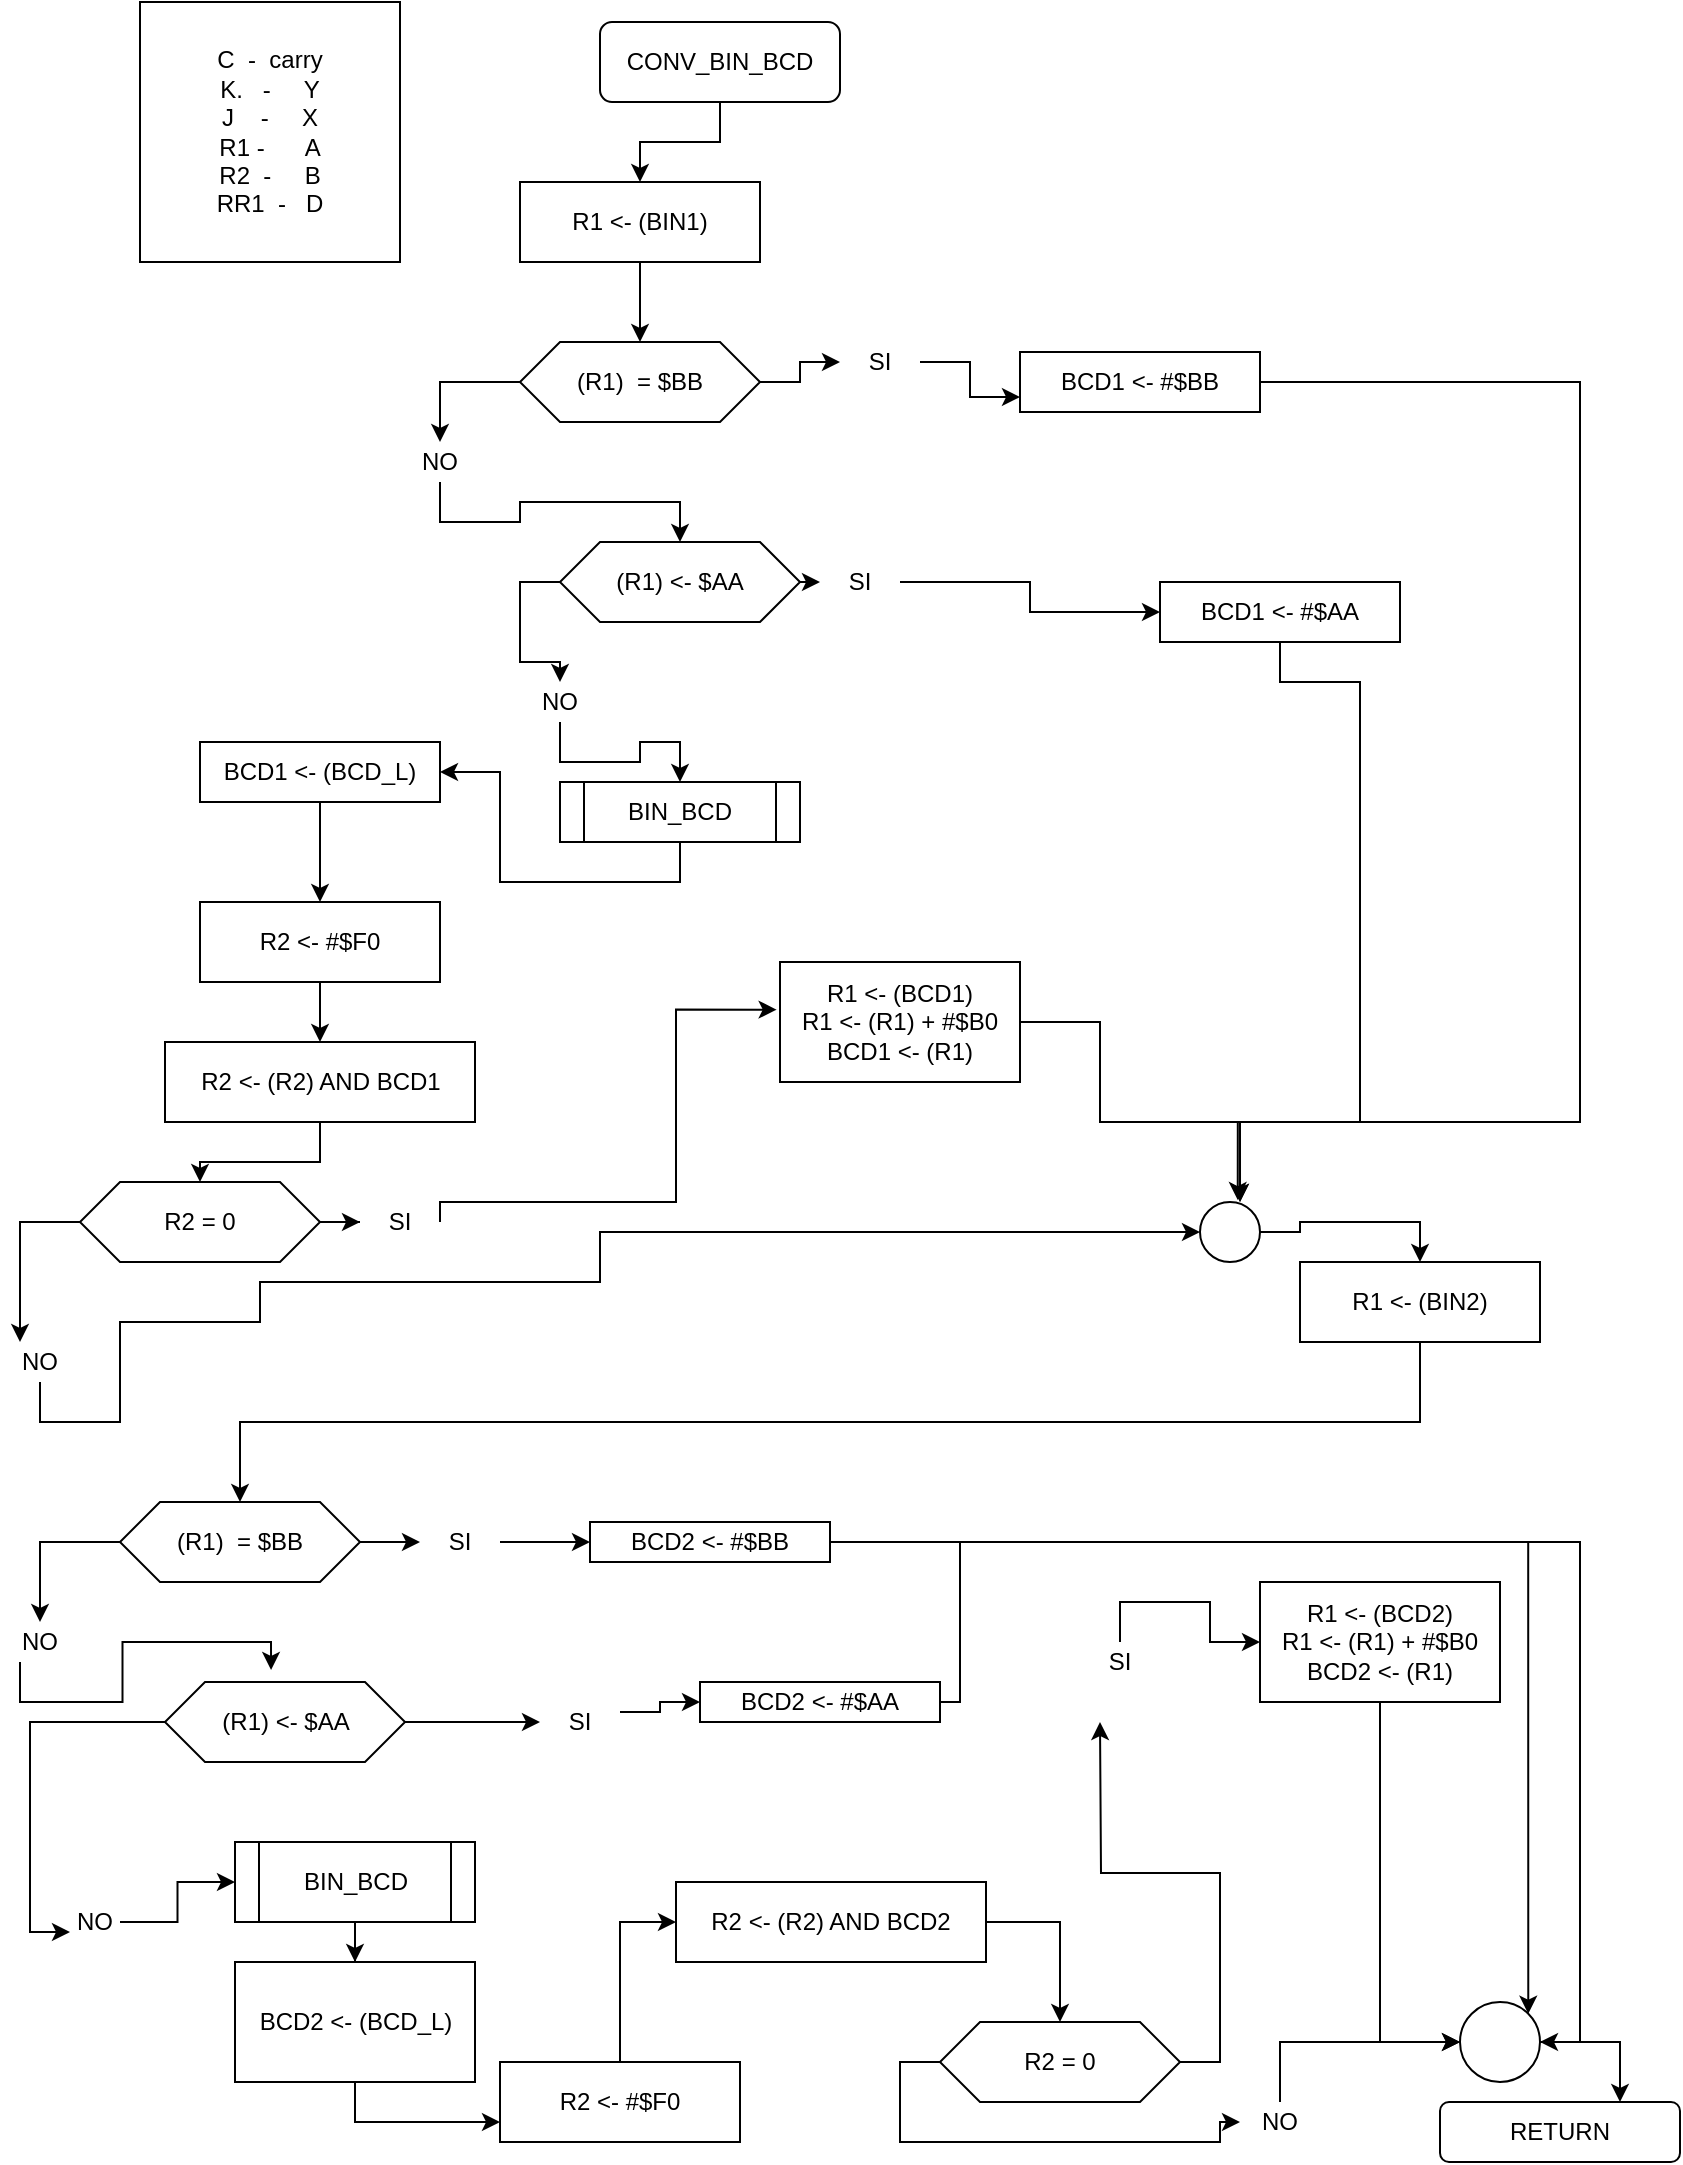<mxfile version="14.4.3" type="device"><diagram id="WEeJ5cMXc_A8zcoKHlPv" name="Page-1"><mxGraphModel dx="1002" dy="541" grid="1" gridSize="10" guides="1" tooltips="1" connect="1" arrows="1" fold="1" page="1" pageScale="1" pageWidth="850" pageHeight="1100" math="0" shadow="0"><root><mxCell id="0"/><mxCell id="1" parent="0"/><mxCell id="ZxD7ZjLDn9RprdmfrkeJ-25" value="C &amp;nbsp;- &amp;nbsp;carry&lt;br&gt;K. &amp;nbsp; - &amp;nbsp; &amp;nbsp; Y&lt;br&gt;J &amp;nbsp; &amp;nbsp;- &amp;nbsp; &amp;nbsp; X&lt;br&gt;R1 - &amp;nbsp; &amp;nbsp; &amp;nbsp;A&lt;br&gt;R2 &amp;nbsp;- &amp;nbsp; &amp;nbsp; B&lt;br&gt;RR1 &amp;nbsp;- &amp;nbsp; D" style="whiteSpace=wrap;html=1;aspect=fixed;" vertex="1" parent="1"><mxGeometry x="80" y="20" width="130" height="130" as="geometry"/></mxCell><mxCell id="ZxD7ZjLDn9RprdmfrkeJ-28" style="edgeStyle=orthogonalEdgeStyle;rounded=0;orthogonalLoop=1;jettySize=auto;html=1;entryX=0.5;entryY=0;entryDx=0;entryDy=0;" edge="1" parent="1" source="ZxD7ZjLDn9RprdmfrkeJ-26" target="ZxD7ZjLDn9RprdmfrkeJ-27"><mxGeometry relative="1" as="geometry"/></mxCell><mxCell id="ZxD7ZjLDn9RprdmfrkeJ-26" value="CONV_BIN_BCD" style="rounded=1;whiteSpace=wrap;html=1;" vertex="1" parent="1"><mxGeometry x="310" y="30" width="120" height="40" as="geometry"/></mxCell><mxCell id="ZxD7ZjLDn9RprdmfrkeJ-31" style="edgeStyle=orthogonalEdgeStyle;rounded=0;orthogonalLoop=1;jettySize=auto;html=1;exitX=0.5;exitY=1;exitDx=0;exitDy=0;" edge="1" parent="1" source="ZxD7ZjLDn9RprdmfrkeJ-27" target="ZxD7ZjLDn9RprdmfrkeJ-30"><mxGeometry relative="1" as="geometry"/></mxCell><mxCell id="ZxD7ZjLDn9RprdmfrkeJ-27" value="R1 &amp;lt;- (BIN1)" style="rounded=0;whiteSpace=wrap;html=1;" vertex="1" parent="1"><mxGeometry x="270" y="110" width="120" height="40" as="geometry"/></mxCell><mxCell id="ZxD7ZjLDn9RprdmfrkeJ-35" style="edgeStyle=orthogonalEdgeStyle;rounded=0;orthogonalLoop=1;jettySize=auto;html=1;exitX=0;exitY=0.5;exitDx=0;exitDy=0;entryX=0.5;entryY=0;entryDx=0;entryDy=0;" edge="1" parent="1" source="ZxD7ZjLDn9RprdmfrkeJ-30" target="ZxD7ZjLDn9RprdmfrkeJ-34"><mxGeometry relative="1" as="geometry"/></mxCell><mxCell id="ZxD7ZjLDn9RprdmfrkeJ-107" style="edgeStyle=orthogonalEdgeStyle;rounded=0;orthogonalLoop=1;jettySize=auto;html=1;exitX=1;exitY=0.5;exitDx=0;exitDy=0;" edge="1" parent="1" source="ZxD7ZjLDn9RprdmfrkeJ-30" target="ZxD7ZjLDn9RprdmfrkeJ-32"><mxGeometry relative="1" as="geometry"/></mxCell><mxCell id="ZxD7ZjLDn9RprdmfrkeJ-30" value="(R1) &amp;nbsp;= $BB" style="shape=hexagon;perimeter=hexagonPerimeter2;whiteSpace=wrap;html=1;fixedSize=1;" vertex="1" parent="1"><mxGeometry x="270" y="190" width="120" height="40" as="geometry"/></mxCell><mxCell id="ZxD7ZjLDn9RprdmfrkeJ-109" style="edgeStyle=orthogonalEdgeStyle;rounded=0;orthogonalLoop=1;jettySize=auto;html=1;exitX=1;exitY=0.5;exitDx=0;exitDy=0;entryX=0;entryY=0.75;entryDx=0;entryDy=0;" edge="1" parent="1" source="ZxD7ZjLDn9RprdmfrkeJ-32" target="ZxD7ZjLDn9RprdmfrkeJ-108"><mxGeometry relative="1" as="geometry"/></mxCell><mxCell id="ZxD7ZjLDn9RprdmfrkeJ-32" value="SI" style="text;html=1;strokeColor=none;fillColor=none;align=center;verticalAlign=middle;whiteSpace=wrap;rounded=0;" vertex="1" parent="1"><mxGeometry x="430" y="190" width="40" height="20" as="geometry"/></mxCell><mxCell id="ZxD7ZjLDn9RprdmfrkeJ-37" style="edgeStyle=orthogonalEdgeStyle;rounded=0;orthogonalLoop=1;jettySize=auto;html=1;exitX=0.5;exitY=1;exitDx=0;exitDy=0;entryX=0.5;entryY=0;entryDx=0;entryDy=0;" edge="1" parent="1" source="ZxD7ZjLDn9RprdmfrkeJ-34" target="ZxD7ZjLDn9RprdmfrkeJ-36"><mxGeometry relative="1" as="geometry"/></mxCell><mxCell id="ZxD7ZjLDn9RprdmfrkeJ-34" value="NO" style="text;html=1;strokeColor=none;fillColor=none;align=center;verticalAlign=middle;whiteSpace=wrap;rounded=0;" vertex="1" parent="1"><mxGeometry x="210" y="240" width="40" height="20" as="geometry"/></mxCell><mxCell id="ZxD7ZjLDn9RprdmfrkeJ-39" style="edgeStyle=orthogonalEdgeStyle;rounded=0;orthogonalLoop=1;jettySize=auto;html=1;exitX=0;exitY=0.5;exitDx=0;exitDy=0;entryX=0.5;entryY=0;entryDx=0;entryDy=0;" edge="1" parent="1" source="ZxD7ZjLDn9RprdmfrkeJ-36" target="ZxD7ZjLDn9RprdmfrkeJ-38"><mxGeometry relative="1" as="geometry"/></mxCell><mxCell id="ZxD7ZjLDn9RprdmfrkeJ-115" style="edgeStyle=orthogonalEdgeStyle;rounded=0;orthogonalLoop=1;jettySize=auto;html=1;exitX=1;exitY=0.5;exitDx=0;exitDy=0;entryX=0;entryY=0.5;entryDx=0;entryDy=0;" edge="1" parent="1" source="ZxD7ZjLDn9RprdmfrkeJ-36" target="ZxD7ZjLDn9RprdmfrkeJ-114"><mxGeometry relative="1" as="geometry"/></mxCell><mxCell id="ZxD7ZjLDn9RprdmfrkeJ-36" value="(R1) &amp;lt;- $AA" style="shape=hexagon;perimeter=hexagonPerimeter2;whiteSpace=wrap;html=1;fixedSize=1;" vertex="1" parent="1"><mxGeometry x="290" y="290" width="120" height="40" as="geometry"/></mxCell><mxCell id="ZxD7ZjLDn9RprdmfrkeJ-42" style="edgeStyle=orthogonalEdgeStyle;rounded=0;orthogonalLoop=1;jettySize=auto;html=1;exitX=0.5;exitY=1;exitDx=0;exitDy=0;entryX=0.5;entryY=0;entryDx=0;entryDy=0;" edge="1" parent="1" source="ZxD7ZjLDn9RprdmfrkeJ-38" target="ZxD7ZjLDn9RprdmfrkeJ-41"><mxGeometry relative="1" as="geometry"/></mxCell><mxCell id="ZxD7ZjLDn9RprdmfrkeJ-38" value="NO" style="text;html=1;strokeColor=none;fillColor=none;align=center;verticalAlign=middle;whiteSpace=wrap;rounded=0;" vertex="1" parent="1"><mxGeometry x="270" y="360" width="40" height="20" as="geometry"/></mxCell><mxCell id="ZxD7ZjLDn9RprdmfrkeJ-44" style="edgeStyle=orthogonalEdgeStyle;rounded=0;orthogonalLoop=1;jettySize=auto;html=1;exitX=0.5;exitY=1;exitDx=0;exitDy=0;" edge="1" parent="1" source="ZxD7ZjLDn9RprdmfrkeJ-41" target="ZxD7ZjLDn9RprdmfrkeJ-43"><mxGeometry relative="1" as="geometry"/></mxCell><mxCell id="ZxD7ZjLDn9RprdmfrkeJ-41" value="BIN_BCD" style="shape=process;whiteSpace=wrap;html=1;backgroundOutline=1;" vertex="1" parent="1"><mxGeometry x="290" y="410" width="120" height="30" as="geometry"/></mxCell><mxCell id="ZxD7ZjLDn9RprdmfrkeJ-46" style="edgeStyle=orthogonalEdgeStyle;rounded=0;orthogonalLoop=1;jettySize=auto;html=1;exitX=0.5;exitY=1;exitDx=0;exitDy=0;" edge="1" parent="1" source="ZxD7ZjLDn9RprdmfrkeJ-43" target="ZxD7ZjLDn9RprdmfrkeJ-45"><mxGeometry relative="1" as="geometry"/></mxCell><mxCell id="ZxD7ZjLDn9RprdmfrkeJ-43" value="BCD1 &amp;lt;- (BCD_L)" style="rounded=0;whiteSpace=wrap;html=1;" vertex="1" parent="1"><mxGeometry x="110" y="390" width="120" height="30" as="geometry"/></mxCell><mxCell id="ZxD7ZjLDn9RprdmfrkeJ-50" style="edgeStyle=orthogonalEdgeStyle;rounded=0;orthogonalLoop=1;jettySize=auto;html=1;exitX=0.5;exitY=1;exitDx=0;exitDy=0;" edge="1" parent="1" source="ZxD7ZjLDn9RprdmfrkeJ-45" target="ZxD7ZjLDn9RprdmfrkeJ-47"><mxGeometry relative="1" as="geometry"/></mxCell><mxCell id="ZxD7ZjLDn9RprdmfrkeJ-45" value="R2 &amp;lt;- #$F0" style="rounded=0;whiteSpace=wrap;html=1;" vertex="1" parent="1"><mxGeometry x="110" y="470" width="120" height="40" as="geometry"/></mxCell><mxCell id="ZxD7ZjLDn9RprdmfrkeJ-52" style="edgeStyle=orthogonalEdgeStyle;rounded=0;orthogonalLoop=1;jettySize=auto;html=1;exitX=0.5;exitY=1;exitDx=0;exitDy=0;" edge="1" parent="1" source="ZxD7ZjLDn9RprdmfrkeJ-47" target="ZxD7ZjLDn9RprdmfrkeJ-51"><mxGeometry relative="1" as="geometry"/></mxCell><mxCell id="ZxD7ZjLDn9RprdmfrkeJ-47" value="R2 &amp;lt;- (R2) AND BCD1" style="rounded=0;whiteSpace=wrap;html=1;" vertex="1" parent="1"><mxGeometry x="92.5" y="540" width="155" height="40" as="geometry"/></mxCell><mxCell id="ZxD7ZjLDn9RprdmfrkeJ-53" style="edgeStyle=orthogonalEdgeStyle;rounded=0;orthogonalLoop=1;jettySize=auto;html=1;exitX=0;exitY=0.5;exitDx=0;exitDy=0;entryX=0.25;entryY=0;entryDx=0;entryDy=0;" edge="1" parent="1" source="ZxD7ZjLDn9RprdmfrkeJ-51" target="ZxD7ZjLDn9RprdmfrkeJ-54"><mxGeometry relative="1" as="geometry"><mxPoint x="20" y="690" as="targetPoint"/></mxGeometry></mxCell><mxCell id="ZxD7ZjLDn9RprdmfrkeJ-118" style="edgeStyle=orthogonalEdgeStyle;rounded=0;orthogonalLoop=1;jettySize=auto;html=1;exitX=1;exitY=0.5;exitDx=0;exitDy=0;" edge="1" parent="1" source="ZxD7ZjLDn9RprdmfrkeJ-51" target="ZxD7ZjLDn9RprdmfrkeJ-55"><mxGeometry relative="1" as="geometry"/></mxCell><mxCell id="ZxD7ZjLDn9RprdmfrkeJ-51" value="R2 = 0" style="shape=hexagon;perimeter=hexagonPerimeter2;whiteSpace=wrap;html=1;fixedSize=1;" vertex="1" parent="1"><mxGeometry x="50" y="610" width="120" height="40" as="geometry"/></mxCell><mxCell id="ZxD7ZjLDn9RprdmfrkeJ-58" style="edgeStyle=orthogonalEdgeStyle;rounded=0;orthogonalLoop=1;jettySize=auto;html=1;exitX=0.5;exitY=1;exitDx=0;exitDy=0;entryX=0;entryY=0.5;entryDx=0;entryDy=0;" edge="1" parent="1" source="ZxD7ZjLDn9RprdmfrkeJ-54" target="ZxD7ZjLDn9RprdmfrkeJ-110"><mxGeometry relative="1" as="geometry"><Array as="points"><mxPoint x="30" y="730"/><mxPoint x="70" y="730"/><mxPoint x="70" y="680"/><mxPoint x="140" y="680"/><mxPoint x="140" y="660"/><mxPoint x="310" y="660"/><mxPoint x="310" y="635"/></Array></mxGeometry></mxCell><mxCell id="ZxD7ZjLDn9RprdmfrkeJ-54" value="NO" style="text;html=1;strokeColor=none;fillColor=none;align=center;verticalAlign=middle;whiteSpace=wrap;rounded=0;" vertex="1" parent="1"><mxGeometry x="10" y="690" width="40" height="20" as="geometry"/></mxCell><mxCell id="ZxD7ZjLDn9RprdmfrkeJ-120" style="edgeStyle=orthogonalEdgeStyle;rounded=0;orthogonalLoop=1;jettySize=auto;html=1;exitX=1;exitY=0.5;exitDx=0;exitDy=0;entryX=-0.014;entryY=0.397;entryDx=0;entryDy=0;entryPerimeter=0;" edge="1" parent="1" source="ZxD7ZjLDn9RprdmfrkeJ-55" target="ZxD7ZjLDn9RprdmfrkeJ-119"><mxGeometry relative="1" as="geometry"><Array as="points"><mxPoint x="230" y="620"/><mxPoint x="348" y="620"/><mxPoint x="348" y="524"/></Array></mxGeometry></mxCell><mxCell id="ZxD7ZjLDn9RprdmfrkeJ-55" value="SI" style="text;html=1;strokeColor=none;fillColor=none;align=center;verticalAlign=middle;whiteSpace=wrap;rounded=0;" vertex="1" parent="1"><mxGeometry x="190" y="620" width="40" height="20" as="geometry"/></mxCell><mxCell id="ZxD7ZjLDn9RprdmfrkeJ-60" style="edgeStyle=orthogonalEdgeStyle;rounded=0;orthogonalLoop=1;jettySize=auto;html=1;exitX=0.5;exitY=1;exitDx=0;exitDy=0;" edge="1" parent="1" source="ZxD7ZjLDn9RprdmfrkeJ-57" target="ZxD7ZjLDn9RprdmfrkeJ-59"><mxGeometry relative="1" as="geometry"/></mxCell><mxCell id="ZxD7ZjLDn9RprdmfrkeJ-57" value="R1 &amp;lt;- (BIN2)" style="rounded=0;whiteSpace=wrap;html=1;" vertex="1" parent="1"><mxGeometry x="660" y="650" width="120" height="40" as="geometry"/></mxCell><mxCell id="ZxD7ZjLDn9RprdmfrkeJ-122" style="edgeStyle=orthogonalEdgeStyle;rounded=0;orthogonalLoop=1;jettySize=auto;html=1;exitX=1;exitY=0.5;exitDx=0;exitDy=0;" edge="1" parent="1" source="ZxD7ZjLDn9RprdmfrkeJ-59" target="ZxD7ZjLDn9RprdmfrkeJ-63"><mxGeometry relative="1" as="geometry"/></mxCell><mxCell id="ZxD7ZjLDn9RprdmfrkeJ-59" value="(R1) &amp;nbsp;= $BB" style="shape=hexagon;perimeter=hexagonPerimeter2;whiteSpace=wrap;html=1;fixedSize=1;" vertex="1" parent="1"><mxGeometry x="70" y="770" width="120" height="40" as="geometry"/></mxCell><mxCell id="ZxD7ZjLDn9RprdmfrkeJ-65" style="edgeStyle=orthogonalEdgeStyle;rounded=0;orthogonalLoop=1;jettySize=auto;html=1;exitX=0.25;exitY=1;exitDx=0;exitDy=0;entryX=0.442;entryY=-0.15;entryDx=0;entryDy=0;entryPerimeter=0;" edge="1" parent="1" source="ZxD7ZjLDn9RprdmfrkeJ-62" target="ZxD7ZjLDn9RprdmfrkeJ-64"><mxGeometry relative="1" as="geometry"/></mxCell><mxCell id="ZxD7ZjLDn9RprdmfrkeJ-124" style="edgeStyle=orthogonalEdgeStyle;rounded=0;orthogonalLoop=1;jettySize=auto;html=1;exitX=1;exitY=0.5;exitDx=0;exitDy=0;" edge="1" parent="1" source="ZxD7ZjLDn9RprdmfrkeJ-63" target="ZxD7ZjLDn9RprdmfrkeJ-123"><mxGeometry relative="1" as="geometry"/></mxCell><mxCell id="ZxD7ZjLDn9RprdmfrkeJ-63" value="SI" style="text;html=1;strokeColor=none;fillColor=none;align=center;verticalAlign=middle;whiteSpace=wrap;rounded=0;" vertex="1" parent="1"><mxGeometry x="220" y="780" width="40" height="20" as="geometry"/></mxCell><mxCell id="ZxD7ZjLDn9RprdmfrkeJ-69" style="edgeStyle=orthogonalEdgeStyle;rounded=0;orthogonalLoop=1;jettySize=auto;html=1;exitX=0;exitY=0.5;exitDx=0;exitDy=0;entryX=0;entryY=0.75;entryDx=0;entryDy=0;" edge="1" parent="1" source="ZxD7ZjLDn9RprdmfrkeJ-64" target="ZxD7ZjLDn9RprdmfrkeJ-68"><mxGeometry relative="1" as="geometry"/></mxCell><mxCell id="ZxD7ZjLDn9RprdmfrkeJ-71" style="edgeStyle=orthogonalEdgeStyle;rounded=0;orthogonalLoop=1;jettySize=auto;html=1;exitX=1;exitY=0.5;exitDx=0;exitDy=0;entryX=0;entryY=0.5;entryDx=0;entryDy=0;" edge="1" parent="1" source="ZxD7ZjLDn9RprdmfrkeJ-64" target="ZxD7ZjLDn9RprdmfrkeJ-70"><mxGeometry relative="1" as="geometry"/></mxCell><mxCell id="ZxD7ZjLDn9RprdmfrkeJ-64" value="(R1) &amp;lt;- $AA" style="shape=hexagon;perimeter=hexagonPerimeter2;whiteSpace=wrap;html=1;fixedSize=1;" vertex="1" parent="1"><mxGeometry x="92.5" y="860" width="120" height="40" as="geometry"/></mxCell><mxCell id="ZxD7ZjLDn9RprdmfrkeJ-88" style="edgeStyle=orthogonalEdgeStyle;rounded=0;orthogonalLoop=1;jettySize=auto;html=1;exitX=1;exitY=0.5;exitDx=0;exitDy=0;entryX=0;entryY=0.5;entryDx=0;entryDy=0;" edge="1" parent="1" source="ZxD7ZjLDn9RprdmfrkeJ-68" target="ZxD7ZjLDn9RprdmfrkeJ-72"><mxGeometry relative="1" as="geometry"/></mxCell><mxCell id="ZxD7ZjLDn9RprdmfrkeJ-68" value="NO" style="text;html=1;strokeColor=none;fillColor=none;align=center;verticalAlign=middle;whiteSpace=wrap;rounded=0;" vertex="1" parent="1"><mxGeometry x="45" y="970" width="25" height="20" as="geometry"/></mxCell><mxCell id="ZxD7ZjLDn9RprdmfrkeJ-127" style="edgeStyle=orthogonalEdgeStyle;rounded=0;orthogonalLoop=1;jettySize=auto;html=1;exitX=1;exitY=0.25;exitDx=0;exitDy=0;" edge="1" parent="1" source="ZxD7ZjLDn9RprdmfrkeJ-70" target="ZxD7ZjLDn9RprdmfrkeJ-126"><mxGeometry relative="1" as="geometry"/></mxCell><mxCell id="ZxD7ZjLDn9RprdmfrkeJ-70" value="SI" style="text;html=1;strokeColor=none;fillColor=none;align=center;verticalAlign=middle;whiteSpace=wrap;rounded=0;" vertex="1" parent="1"><mxGeometry x="280" y="870" width="40" height="20" as="geometry"/></mxCell><mxCell id="ZxD7ZjLDn9RprdmfrkeJ-89" style="edgeStyle=orthogonalEdgeStyle;rounded=0;orthogonalLoop=1;jettySize=auto;html=1;exitX=0.5;exitY=1;exitDx=0;exitDy=0;" edge="1" parent="1" source="ZxD7ZjLDn9RprdmfrkeJ-72" target="ZxD7ZjLDn9RprdmfrkeJ-74"><mxGeometry relative="1" as="geometry"/></mxCell><mxCell id="ZxD7ZjLDn9RprdmfrkeJ-72" value="BIN_BCD" style="shape=process;whiteSpace=wrap;html=1;backgroundOutline=1;" vertex="1" parent="1"><mxGeometry x="127.5" y="940" width="120" height="40" as="geometry"/></mxCell><mxCell id="ZxD7ZjLDn9RprdmfrkeJ-90" style="edgeStyle=orthogonalEdgeStyle;rounded=0;orthogonalLoop=1;jettySize=auto;html=1;exitX=0.5;exitY=1;exitDx=0;exitDy=0;entryX=0;entryY=0.75;entryDx=0;entryDy=0;" edge="1" parent="1" source="ZxD7ZjLDn9RprdmfrkeJ-74" target="ZxD7ZjLDn9RprdmfrkeJ-76"><mxGeometry relative="1" as="geometry"/></mxCell><mxCell id="ZxD7ZjLDn9RprdmfrkeJ-74" value="BCD2 &amp;lt;- (BCD_L)" style="rounded=0;whiteSpace=wrap;html=1;" vertex="1" parent="1"><mxGeometry x="127.5" y="1000" width="120" height="60" as="geometry"/></mxCell><mxCell id="ZxD7ZjLDn9RprdmfrkeJ-91" style="edgeStyle=orthogonalEdgeStyle;rounded=0;orthogonalLoop=1;jettySize=auto;html=1;exitX=0.5;exitY=0;exitDx=0;exitDy=0;entryX=0;entryY=0.5;entryDx=0;entryDy=0;" edge="1" parent="1" source="ZxD7ZjLDn9RprdmfrkeJ-76" target="ZxD7ZjLDn9RprdmfrkeJ-78"><mxGeometry relative="1" as="geometry"/></mxCell><mxCell id="ZxD7ZjLDn9RprdmfrkeJ-76" value="R2 &amp;lt;- #$F0" style="rounded=0;whiteSpace=wrap;html=1;" vertex="1" parent="1"><mxGeometry x="260" y="1050" width="120" height="40" as="geometry"/></mxCell><mxCell id="ZxD7ZjLDn9RprdmfrkeJ-93" style="edgeStyle=orthogonalEdgeStyle;rounded=0;orthogonalLoop=1;jettySize=auto;html=1;exitX=1;exitY=0.5;exitDx=0;exitDy=0;" edge="1" parent="1" source="ZxD7ZjLDn9RprdmfrkeJ-78" target="ZxD7ZjLDn9RprdmfrkeJ-80"><mxGeometry relative="1" as="geometry"/></mxCell><mxCell id="ZxD7ZjLDn9RprdmfrkeJ-78" value="R2 &amp;lt;- (R2) AND BCD2" style="rounded=0;whiteSpace=wrap;html=1;" vertex="1" parent="1"><mxGeometry x="348" y="960" width="155" height="40" as="geometry"/></mxCell><mxCell id="ZxD7ZjLDn9RprdmfrkeJ-95" style="edgeStyle=orthogonalEdgeStyle;rounded=0;orthogonalLoop=1;jettySize=auto;html=1;exitX=0;exitY=0.5;exitDx=0;exitDy=0;entryX=0;entryY=0.5;entryDx=0;entryDy=0;" edge="1" parent="1" source="ZxD7ZjLDn9RprdmfrkeJ-80" target="ZxD7ZjLDn9RprdmfrkeJ-96"><mxGeometry relative="1" as="geometry"><mxPoint x="460" y="1090" as="targetPoint"/></mxGeometry></mxCell><mxCell id="ZxD7ZjLDn9RprdmfrkeJ-102" style="edgeStyle=orthogonalEdgeStyle;rounded=0;orthogonalLoop=1;jettySize=auto;html=1;exitX=1;exitY=0.5;exitDx=0;exitDy=0;" edge="1" parent="1" source="ZxD7ZjLDn9RprdmfrkeJ-80"><mxGeometry relative="1" as="geometry"><mxPoint x="560" y="880" as="targetPoint"/></mxGeometry></mxCell><mxCell id="ZxD7ZjLDn9RprdmfrkeJ-80" value="R2 = 0" style="shape=hexagon;perimeter=hexagonPerimeter2;whiteSpace=wrap;html=1;fixedSize=1;" vertex="1" parent="1"><mxGeometry x="480" y="1030" width="120" height="40" as="geometry"/></mxCell><mxCell id="ZxD7ZjLDn9RprdmfrkeJ-62" value="NO" style="text;html=1;strokeColor=none;fillColor=none;align=center;verticalAlign=middle;whiteSpace=wrap;rounded=0;" vertex="1" parent="1"><mxGeometry x="10" y="830" width="40" height="20" as="geometry"/></mxCell><mxCell id="ZxD7ZjLDn9RprdmfrkeJ-85" style="edgeStyle=orthogonalEdgeStyle;rounded=0;orthogonalLoop=1;jettySize=auto;html=1;exitX=0;exitY=0.5;exitDx=0;exitDy=0;" edge="1" parent="1" source="ZxD7ZjLDn9RprdmfrkeJ-59" target="ZxD7ZjLDn9RprdmfrkeJ-62"><mxGeometry relative="1" as="geometry"><mxPoint x="40.0" y="950" as="targetPoint"/><mxPoint x="70.0" y="790.0" as="sourcePoint"/></mxGeometry></mxCell><mxCell id="ZxD7ZjLDn9RprdmfrkeJ-92" style="edgeStyle=orthogonalEdgeStyle;rounded=0;orthogonalLoop=1;jettySize=auto;html=1;exitX=0.5;exitY=1;exitDx=0;exitDy=0;" edge="1" parent="1" source="ZxD7ZjLDn9RprdmfrkeJ-80" target="ZxD7ZjLDn9RprdmfrkeJ-80"><mxGeometry relative="1" as="geometry"/></mxCell><mxCell id="ZxD7ZjLDn9RprdmfrkeJ-99" style="edgeStyle=orthogonalEdgeStyle;rounded=0;orthogonalLoop=1;jettySize=auto;html=1;exitX=0.5;exitY=0;exitDx=0;exitDy=0;entryX=0;entryY=0.5;entryDx=0;entryDy=0;" edge="1" parent="1" source="ZxD7ZjLDn9RprdmfrkeJ-96" target="ZxD7ZjLDn9RprdmfrkeJ-97"><mxGeometry relative="1" as="geometry"/></mxCell><mxCell id="ZxD7ZjLDn9RprdmfrkeJ-96" value="NO" style="text;html=1;strokeColor=none;fillColor=none;align=center;verticalAlign=middle;whiteSpace=wrap;rounded=0;" vertex="1" parent="1"><mxGeometry x="630" y="1070" width="40" height="20" as="geometry"/></mxCell><mxCell id="ZxD7ZjLDn9RprdmfrkeJ-101" style="edgeStyle=orthogonalEdgeStyle;rounded=0;orthogonalLoop=1;jettySize=auto;html=1;exitX=1;exitY=0.5;exitDx=0;exitDy=0;entryX=0.75;entryY=0;entryDx=0;entryDy=0;" edge="1" parent="1" source="ZxD7ZjLDn9RprdmfrkeJ-97" target="ZxD7ZjLDn9RprdmfrkeJ-100"><mxGeometry relative="1" as="geometry"/></mxCell><mxCell id="ZxD7ZjLDn9RprdmfrkeJ-97" value="" style="ellipse;whiteSpace=wrap;html=1;aspect=fixed;" vertex="1" parent="1"><mxGeometry x="740" y="1020" width="40" height="40" as="geometry"/></mxCell><mxCell id="ZxD7ZjLDn9RprdmfrkeJ-100" value="RETURN" style="rounded=1;whiteSpace=wrap;html=1;" vertex="1" parent="1"><mxGeometry x="730" y="1070" width="120" height="30" as="geometry"/></mxCell><mxCell id="ZxD7ZjLDn9RprdmfrkeJ-105" style="edgeStyle=orthogonalEdgeStyle;rounded=0;orthogonalLoop=1;jettySize=auto;html=1;exitX=0.5;exitY=0;exitDx=0;exitDy=0;entryX=0;entryY=0.5;entryDx=0;entryDy=0;" edge="1" parent="1" source="ZxD7ZjLDn9RprdmfrkeJ-103" target="ZxD7ZjLDn9RprdmfrkeJ-104"><mxGeometry relative="1" as="geometry"/></mxCell><mxCell id="ZxD7ZjLDn9RprdmfrkeJ-103" value="SI" style="text;html=1;strokeColor=none;fillColor=none;align=center;verticalAlign=middle;whiteSpace=wrap;rounded=0;" vertex="1" parent="1"><mxGeometry x="550" y="840" width="40" height="20" as="geometry"/></mxCell><mxCell id="ZxD7ZjLDn9RprdmfrkeJ-106" style="edgeStyle=orthogonalEdgeStyle;rounded=0;orthogonalLoop=1;jettySize=auto;html=1;exitX=0.5;exitY=1;exitDx=0;exitDy=0;entryX=0;entryY=0.5;entryDx=0;entryDy=0;" edge="1" parent="1" source="ZxD7ZjLDn9RprdmfrkeJ-104" target="ZxD7ZjLDn9RprdmfrkeJ-97"><mxGeometry relative="1" as="geometry"/></mxCell><mxCell id="ZxD7ZjLDn9RprdmfrkeJ-104" value="R1 &amp;lt;- (BCD2)&lt;br&gt;R1 &amp;lt;- (R1) + #$B0&lt;br&gt;BCD2 &amp;lt;- (R1)" style="rounded=0;whiteSpace=wrap;html=1;" vertex="1" parent="1"><mxGeometry x="640" y="810" width="120" height="60" as="geometry"/></mxCell><mxCell id="ZxD7ZjLDn9RprdmfrkeJ-112" style="edgeStyle=orthogonalEdgeStyle;rounded=0;orthogonalLoop=1;jettySize=auto;html=1;exitX=1;exitY=0.5;exitDx=0;exitDy=0;entryX=0.667;entryY=0;entryDx=0;entryDy=0;entryPerimeter=0;" edge="1" parent="1" source="ZxD7ZjLDn9RprdmfrkeJ-108" target="ZxD7ZjLDn9RprdmfrkeJ-110"><mxGeometry relative="1" as="geometry"><Array as="points"><mxPoint x="800" y="210"/><mxPoint x="800" y="580"/><mxPoint x="630" y="580"/></Array></mxGeometry></mxCell><mxCell id="ZxD7ZjLDn9RprdmfrkeJ-108" value="BCD1 &amp;lt;- #$BB" style="rounded=0;whiteSpace=wrap;html=1;" vertex="1" parent="1"><mxGeometry x="520" y="195" width="120" height="30" as="geometry"/></mxCell><mxCell id="ZxD7ZjLDn9RprdmfrkeJ-111" style="edgeStyle=orthogonalEdgeStyle;rounded=0;orthogonalLoop=1;jettySize=auto;html=1;exitX=1;exitY=0.5;exitDx=0;exitDy=0;entryX=0.5;entryY=0;entryDx=0;entryDy=0;" edge="1" parent="1" source="ZxD7ZjLDn9RprdmfrkeJ-110" target="ZxD7ZjLDn9RprdmfrkeJ-57"><mxGeometry relative="1" as="geometry"/></mxCell><mxCell id="ZxD7ZjLDn9RprdmfrkeJ-110" value="" style="ellipse;whiteSpace=wrap;html=1;aspect=fixed;" vertex="1" parent="1"><mxGeometry x="610" y="620" width="30" height="30" as="geometry"/></mxCell><mxCell id="ZxD7ZjLDn9RprdmfrkeJ-117" style="edgeStyle=orthogonalEdgeStyle;rounded=0;orthogonalLoop=1;jettySize=auto;html=1;exitX=0.5;exitY=1;exitDx=0;exitDy=0;entryX=0.629;entryY=-0.033;entryDx=0;entryDy=0;entryPerimeter=0;" edge="1" parent="1" source="ZxD7ZjLDn9RprdmfrkeJ-113" target="ZxD7ZjLDn9RprdmfrkeJ-110"><mxGeometry relative="1" as="geometry"><Array as="points"><mxPoint x="650" y="360"/><mxPoint x="690" y="360"/><mxPoint x="690" y="580"/><mxPoint x="629" y="580"/></Array></mxGeometry></mxCell><mxCell id="ZxD7ZjLDn9RprdmfrkeJ-113" value="BCD1 &amp;lt;- #$AA" style="rounded=0;whiteSpace=wrap;html=1;" vertex="1" parent="1"><mxGeometry x="590" y="310" width="120" height="30" as="geometry"/></mxCell><mxCell id="ZxD7ZjLDn9RprdmfrkeJ-116" style="edgeStyle=orthogonalEdgeStyle;rounded=0;orthogonalLoop=1;jettySize=auto;html=1;exitX=1;exitY=0.5;exitDx=0;exitDy=0;" edge="1" parent="1" source="ZxD7ZjLDn9RprdmfrkeJ-114" target="ZxD7ZjLDn9RprdmfrkeJ-113"><mxGeometry relative="1" as="geometry"/></mxCell><mxCell id="ZxD7ZjLDn9RprdmfrkeJ-114" value="SI" style="text;html=1;strokeColor=none;fillColor=none;align=center;verticalAlign=middle;whiteSpace=wrap;rounded=0;" vertex="1" parent="1"><mxGeometry x="420" y="300" width="40" height="20" as="geometry"/></mxCell><mxCell id="ZxD7ZjLDn9RprdmfrkeJ-121" style="edgeStyle=orthogonalEdgeStyle;rounded=0;orthogonalLoop=1;jettySize=auto;html=1;exitX=1;exitY=0.5;exitDx=0;exitDy=0;" edge="1" parent="1" source="ZxD7ZjLDn9RprdmfrkeJ-119"><mxGeometry relative="1" as="geometry"><mxPoint x="630" y="620" as="targetPoint"/><Array as="points"><mxPoint x="560" y="530"/><mxPoint x="560" y="580"/><mxPoint x="630" y="580"/></Array></mxGeometry></mxCell><mxCell id="ZxD7ZjLDn9RprdmfrkeJ-119" value="R1 &amp;lt;- (BCD1)&lt;br&gt;R1 &amp;lt;- (R1) + #$B0&lt;br&gt;BCD1 &amp;lt;- (R1)" style="rounded=0;whiteSpace=wrap;html=1;" vertex="1" parent="1"><mxGeometry x="400" y="500" width="120" height="60" as="geometry"/></mxCell><mxCell id="ZxD7ZjLDn9RprdmfrkeJ-125" style="edgeStyle=orthogonalEdgeStyle;rounded=0;orthogonalLoop=1;jettySize=auto;html=1;exitX=1;exitY=0.5;exitDx=0;exitDy=0;" edge="1" parent="1" source="ZxD7ZjLDn9RprdmfrkeJ-123" target="ZxD7ZjLDn9RprdmfrkeJ-97"><mxGeometry relative="1" as="geometry"><Array as="points"><mxPoint x="800" y="790"/><mxPoint x="800" y="1040"/></Array></mxGeometry></mxCell><mxCell id="ZxD7ZjLDn9RprdmfrkeJ-123" value="BCD2 &amp;lt;- #$BB" style="rounded=0;whiteSpace=wrap;html=1;" vertex="1" parent="1"><mxGeometry x="305" y="780" width="120" height="20" as="geometry"/></mxCell><mxCell id="ZxD7ZjLDn9RprdmfrkeJ-128" style="edgeStyle=orthogonalEdgeStyle;rounded=0;orthogonalLoop=1;jettySize=auto;html=1;exitX=1;exitY=0.5;exitDx=0;exitDy=0;entryX=1;entryY=0;entryDx=0;entryDy=0;" edge="1" parent="1" source="ZxD7ZjLDn9RprdmfrkeJ-126" target="ZxD7ZjLDn9RprdmfrkeJ-97"><mxGeometry relative="1" as="geometry"><Array as="points"><mxPoint x="490" y="790"/><mxPoint x="774" y="790"/></Array></mxGeometry></mxCell><mxCell id="ZxD7ZjLDn9RprdmfrkeJ-126" value="BCD2 &amp;lt;- #$AA" style="rounded=0;whiteSpace=wrap;html=1;" vertex="1" parent="1"><mxGeometry x="360" y="860" width="120" height="20" as="geometry"/></mxCell></root></mxGraphModel></diagram></mxfile>